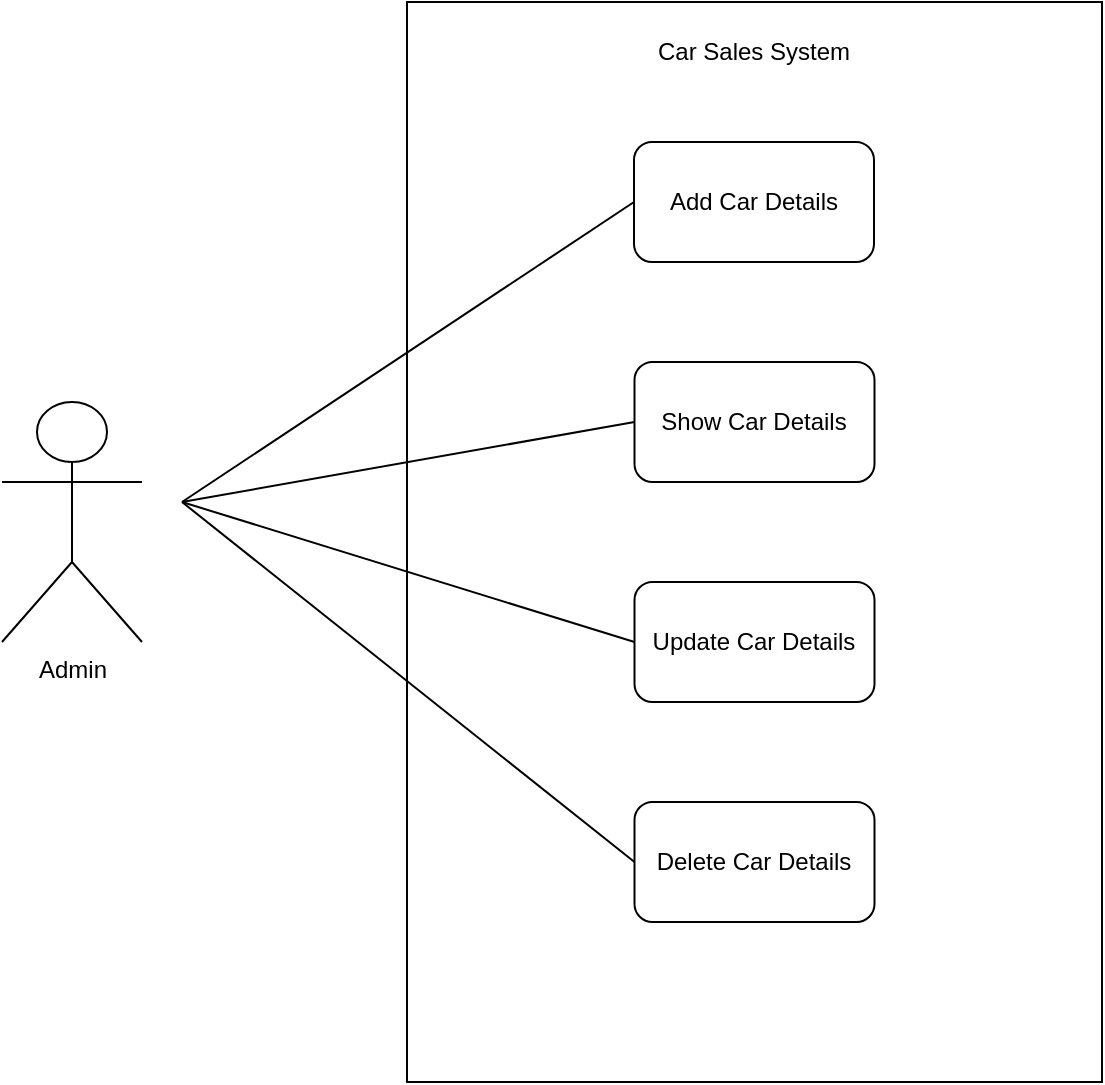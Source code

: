 <mxfile version="13.7.9" type="device"><diagram id="CFKdXYH65krlswDyycla" name="Page-1"><mxGraphModel dx="1422" dy="822" grid="1" gridSize="10" guides="1" tooltips="1" connect="1" arrows="1" fold="1" page="1" pageScale="1" pageWidth="850" pageHeight="1100" math="0" shadow="0"><root><mxCell id="0"/><mxCell id="1" parent="0"/><mxCell id="3GguAjBJumDA22TZhcnv-1" value="" style="rounded=0;whiteSpace=wrap;html=1;" parent="1" vertex="1"><mxGeometry x="272.5" y="70" width="347.5" height="540" as="geometry"/></mxCell><mxCell id="3GguAjBJumDA22TZhcnv-2" value="Admin" style="shape=umlActor;verticalLabelPosition=bottom;verticalAlign=top;html=1;" parent="1" vertex="1"><mxGeometry x="70" y="270" width="70" height="120" as="geometry"/></mxCell><mxCell id="ZWPMDLm7XTO3UMvyPFVy-1" value="Car Sales System" style="text;html=1;strokeColor=none;fillColor=none;align=center;verticalAlign=middle;whiteSpace=wrap;rounded=0;" parent="1" vertex="1"><mxGeometry x="371.25" y="90" width="150" height="10" as="geometry"/></mxCell><mxCell id="ip0xhRD9uNbCLWzMyz2X-1" value="Add Car Details" style="rounded=1;whiteSpace=wrap;html=1;" vertex="1" parent="1"><mxGeometry x="386" y="140" width="120" height="60" as="geometry"/></mxCell><mxCell id="ip0xhRD9uNbCLWzMyz2X-2" value="Show Car Details" style="rounded=1;whiteSpace=wrap;html=1;" vertex="1" parent="1"><mxGeometry x="386.25" y="250" width="120" height="60" as="geometry"/></mxCell><mxCell id="ip0xhRD9uNbCLWzMyz2X-3" value="Update Car Details" style="rounded=1;whiteSpace=wrap;html=1;" vertex="1" parent="1"><mxGeometry x="386.25" y="360" width="120" height="60" as="geometry"/></mxCell><mxCell id="ip0xhRD9uNbCLWzMyz2X-4" value="Delete Car Details" style="rounded=1;whiteSpace=wrap;html=1;" vertex="1" parent="1"><mxGeometry x="386.25" y="470" width="120" height="60" as="geometry"/></mxCell><mxCell id="ip0xhRD9uNbCLWzMyz2X-5" value="" style="endArrow=none;html=1;entryX=0;entryY=0.5;entryDx=0;entryDy=0;" edge="1" parent="1" target="ip0xhRD9uNbCLWzMyz2X-1"><mxGeometry width="50" height="50" relative="1" as="geometry"><mxPoint x="160" y="320" as="sourcePoint"/><mxPoint x="260" y="300" as="targetPoint"/></mxGeometry></mxCell><mxCell id="ip0xhRD9uNbCLWzMyz2X-6" value="" style="endArrow=none;html=1;entryX=0;entryY=0.5;entryDx=0;entryDy=0;" edge="1" parent="1" target="ip0xhRD9uNbCLWzMyz2X-2"><mxGeometry width="50" height="50" relative="1" as="geometry"><mxPoint x="160" y="320" as="sourcePoint"/><mxPoint x="396" y="200" as="targetPoint"/></mxGeometry></mxCell><mxCell id="ip0xhRD9uNbCLWzMyz2X-7" value="" style="endArrow=none;html=1;entryX=0;entryY=0.5;entryDx=0;entryDy=0;" edge="1" parent="1" target="ip0xhRD9uNbCLWzMyz2X-4"><mxGeometry width="50" height="50" relative="1" as="geometry"><mxPoint x="160" y="320" as="sourcePoint"/><mxPoint x="416" y="240" as="targetPoint"/></mxGeometry></mxCell><mxCell id="ip0xhRD9uNbCLWzMyz2X-8" value="" style="endArrow=none;html=1;entryX=0;entryY=0.5;entryDx=0;entryDy=0;" edge="1" parent="1" target="ip0xhRD9uNbCLWzMyz2X-3"><mxGeometry width="50" height="50" relative="1" as="geometry"><mxPoint x="160" y="320" as="sourcePoint"/><mxPoint x="416" y="210" as="targetPoint"/></mxGeometry></mxCell></root></mxGraphModel></diagram></mxfile>